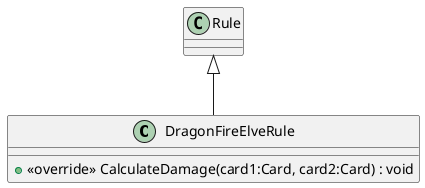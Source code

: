 @startuml
class DragonFireElveRule {
    + <<override>> CalculateDamage(card1:Card, card2:Card) : void
}
Rule <|-- DragonFireElveRule
@enduml
